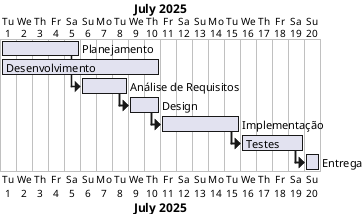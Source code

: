 @startgantt
Project starts the 2025-07-01

' Fase de Planejamento
[Planejamento] lasts 5 days

' Fase de Desenvolvimento com subtarefas
[Desenvolvimento] lasts 10 days
[Análise de Requisitos] starts at [Planejamento]'s end and lasts 3 days
[Design] starts at [Análise de Requisitos]'s end and lasts 2 days
[Implementação] starts at [Design]'s end and lasts 5 days

' Fase de Testes
[Testes] starts at [Implementação]'s end and lasts 4 days

' Entrega Final
[Entrega] starts at [Testes]'s end and lasts 1 day

' Dependências opcionais (linhas entre tarefas)
[Análise de Requisitos] -> [Design]
[Design] -> [Implementação]
[Implementação] -> [Testes]
[Testes] -> [Entrega]
@endgantt
